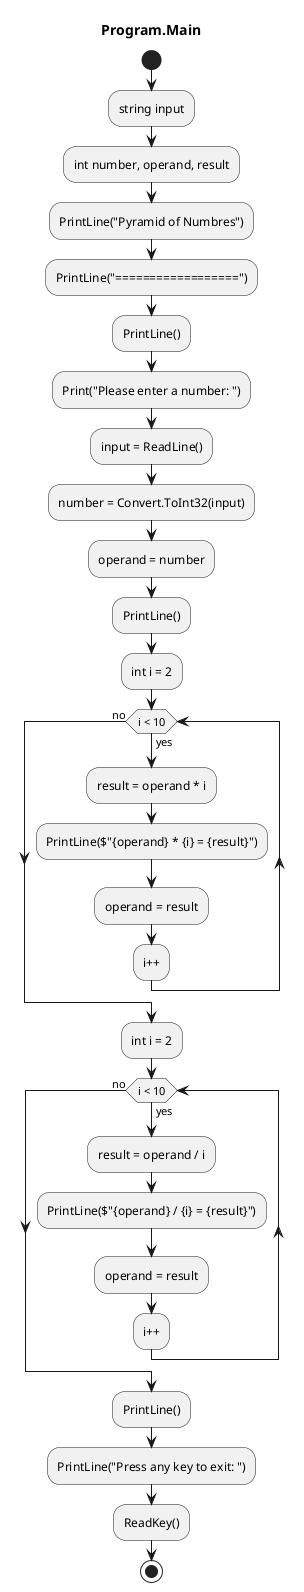 @startuml Program.Main
title Program.Main
start
:string input;
:int number, operand, result;
:PrintLine("Pyramid of Numbres");
:PrintLine("==================");
:PrintLine();
:Print("Please enter a number: ");
:input = ReadLine();
:number = Convert.ToInt32(input);
:operand = number;
:PrintLine();
:int i = 2;
while (i < 10) is (yes)
    :result = operand * i;
    :PrintLine($"{operand} * {i} = {result}");
    :operand = result;
:i++;
endwhile (no)
:int i = 2;
while (i < 10) is (yes)
    :result = operand / i;
    :PrintLine($"{operand} / {i} = {result}");
    :operand = result;
:i++;
endwhile (no)
:PrintLine();
:PrintLine("Press any key to exit: ");
:ReadKey();
stop
@enduml
